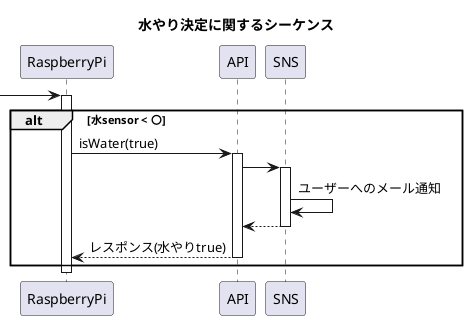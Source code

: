 @startuml
participant "RaspberryPi" as RaspberryPi
participant "API" as API
title "水やり決定に関するシーケンス"

[-> RaspberryPi : 
activate RaspberryPi
alt 水sensor < 〇
    RaspberryPi -> API:isWater(true)
    activate API 
    API -> SNS
    activate SNS 
    SNS -> SNS:ユーザーへのメール通知
    SNS --> API:
    deactivate SNS 

    API --> RaspberryPi:レスポンス(水やりtrue)
    deactivate API 
end
deactivate RaspberryPi
@enduml